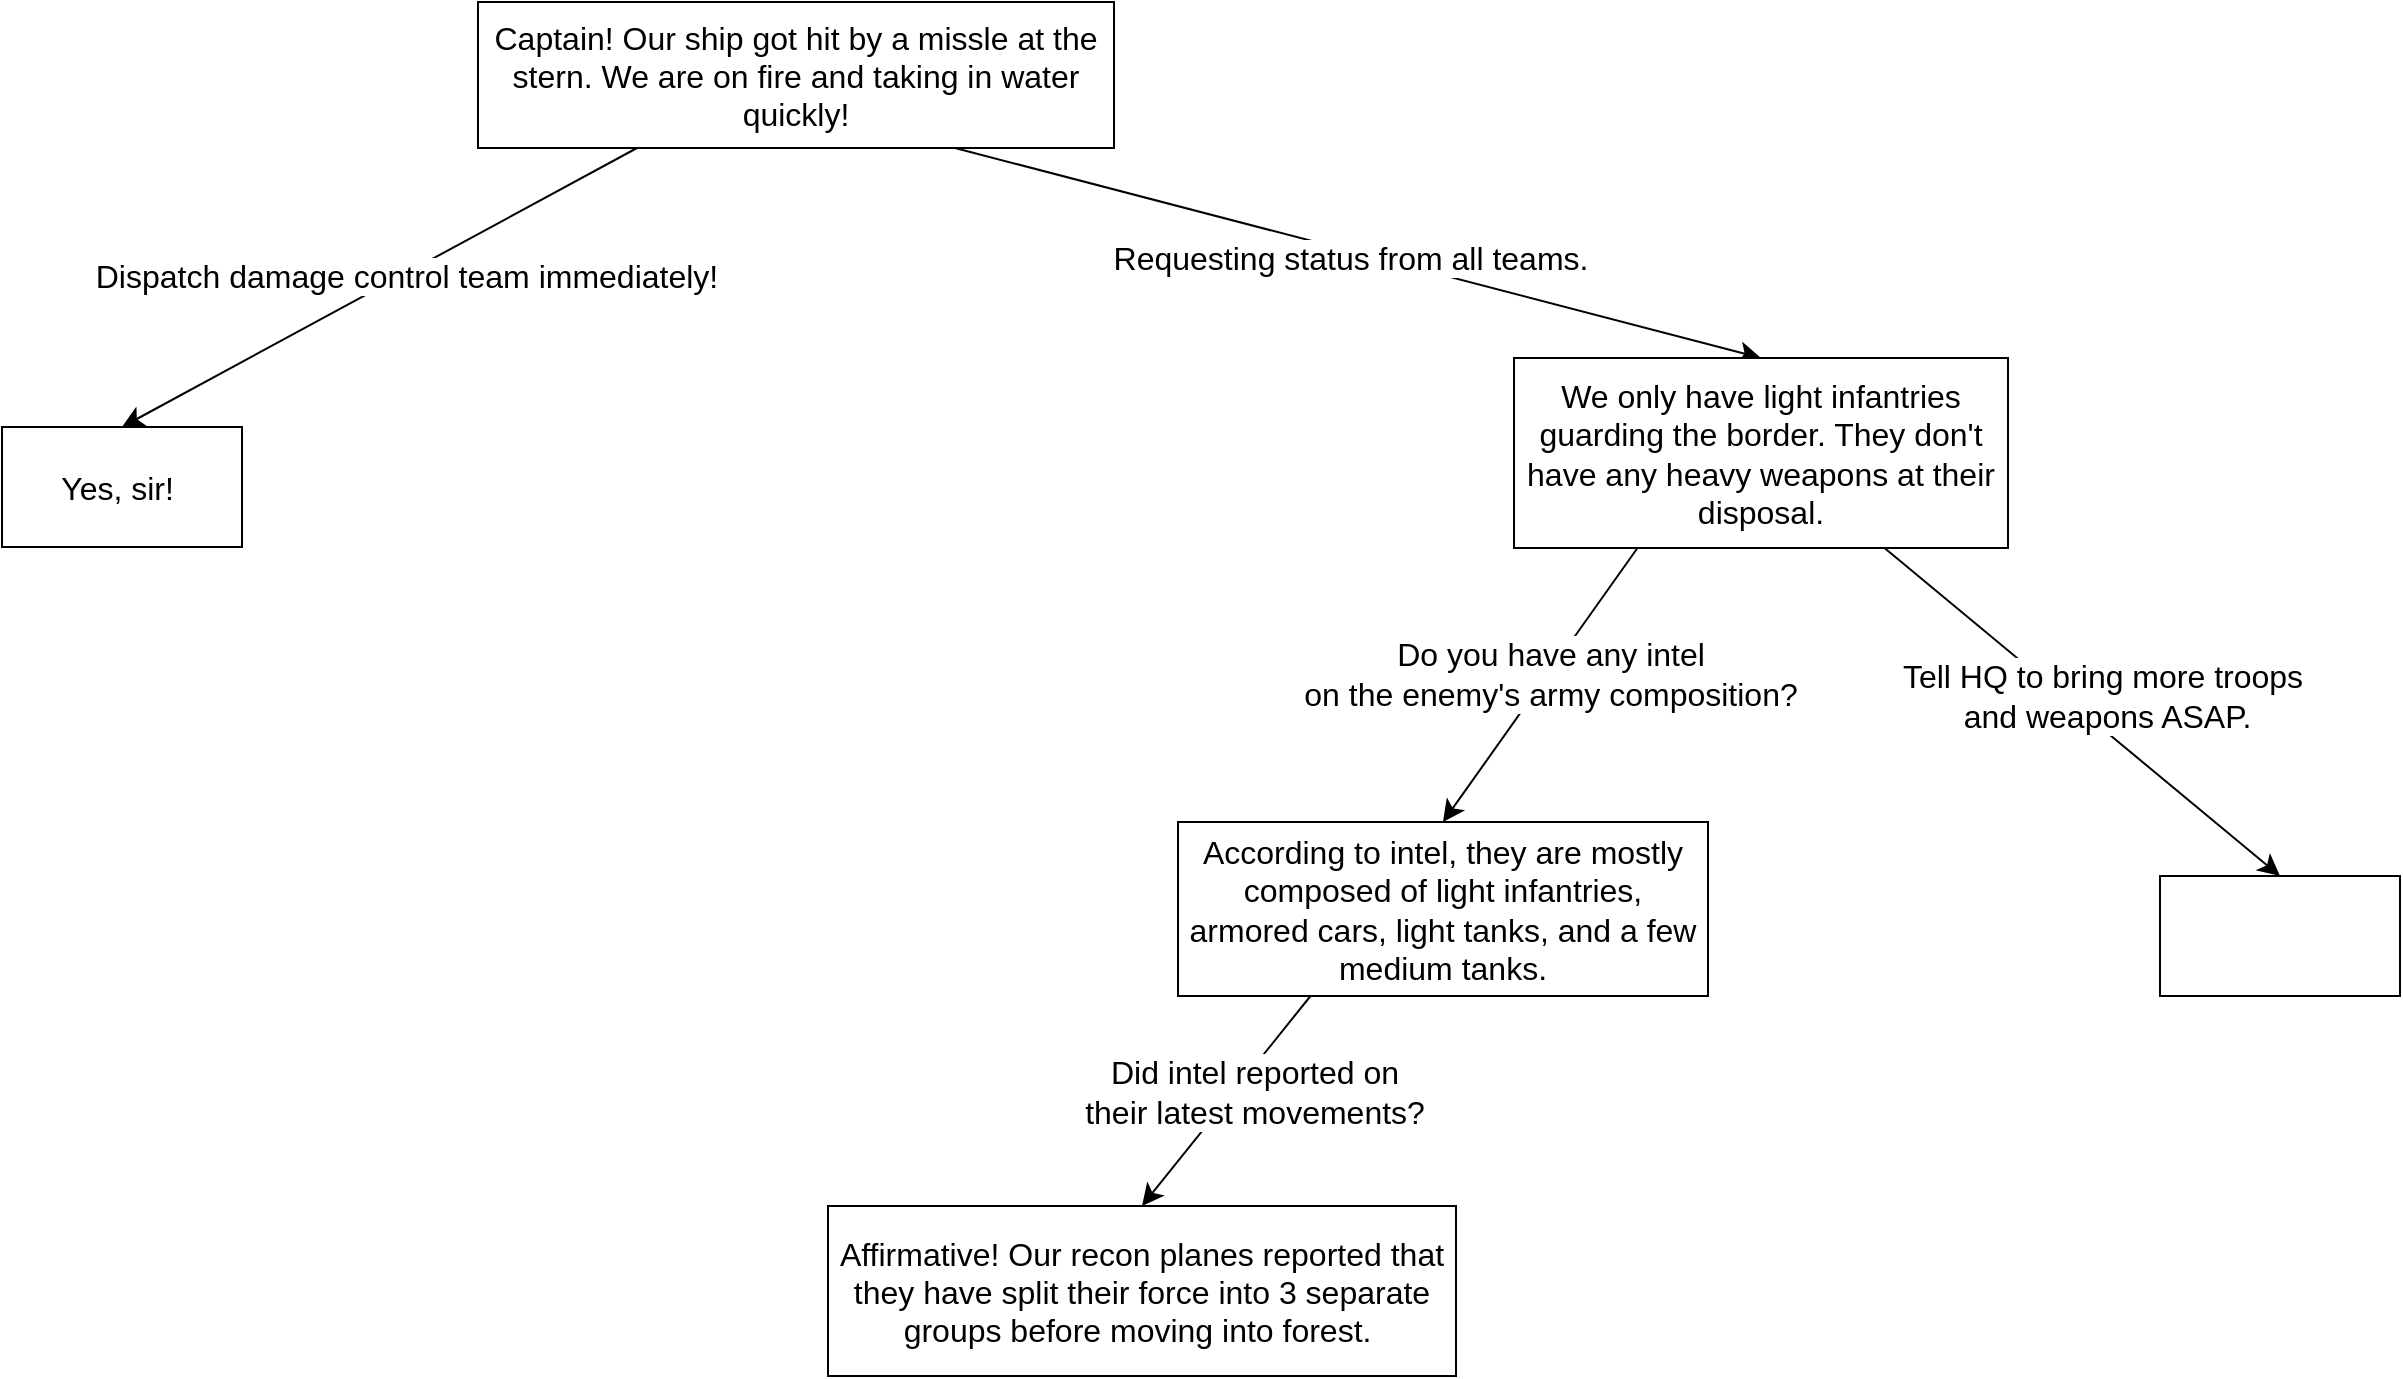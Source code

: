 <mxfile version="22.0.0" type="device">
  <diagram name="Page-1" id="2Cz8t8MNROx3FPMYZajf">
    <mxGraphModel dx="1434" dy="1334" grid="0" gridSize="10" guides="1" tooltips="1" connect="1" arrows="1" fold="1" page="0" pageScale="1" pageWidth="850" pageHeight="1100" math="0" shadow="0">
      <root>
        <mxCell id="0" />
        <mxCell id="1" parent="0" />
        <mxCell id="yWzTaKASnCqiQDcC6foj-15" value="Captain! Our ship got hit by a missle at the stern. We are on fire and taking in water quickly!" style="rounded=0;whiteSpace=wrap;html=1;fontSize=16;" parent="1" vertex="1">
          <mxGeometry x="244" y="-199" width="318" height="73" as="geometry" />
        </mxCell>
        <mxCell id="yWzTaKASnCqiQDcC6foj-16" value="Yes, sir!&amp;nbsp;" style="rounded=0;whiteSpace=wrap;html=1;fontSize=16;" parent="1" vertex="1">
          <mxGeometry x="6" y="13.5" width="120" height="60" as="geometry" />
        </mxCell>
        <mxCell id="yWzTaKASnCqiQDcC6foj-17" value="" style="endArrow=classic;html=1;rounded=0;fontSize=12;startSize=8;endSize=8;curved=1;exitX=0.25;exitY=1;exitDx=0;exitDy=0;entryX=0.5;entryY=0;entryDx=0;entryDy=0;" parent="1" source="yWzTaKASnCqiQDcC6foj-15" target="yWzTaKASnCqiQDcC6foj-16" edge="1">
          <mxGeometry width="50" height="50" relative="1" as="geometry">
            <mxPoint x="191" y="-52" as="sourcePoint" />
            <mxPoint x="241" y="-102" as="targetPoint" />
          </mxGeometry>
        </mxCell>
        <mxCell id="yWzTaKASnCqiQDcC6foj-21" value="Dispatch damage control team immediately!" style="edgeLabel;html=1;align=center;verticalAlign=middle;resizable=0;points=[];fontSize=16;" parent="yWzTaKASnCqiQDcC6foj-17" vertex="1" connectable="0">
          <mxGeometry x="0.019" y="1" relative="1" as="geometry">
            <mxPoint x="15" y="-8" as="offset" />
          </mxGeometry>
        </mxCell>
        <mxCell id="yWzTaKASnCqiQDcC6foj-18" value="" style="endArrow=classic;html=1;rounded=0;fontSize=12;startSize=8;endSize=8;curved=1;exitX=0.75;exitY=1;exitDx=0;exitDy=0;entryX=0.5;entryY=0;entryDx=0;entryDy=0;" parent="1" source="yWzTaKASnCqiQDcC6foj-15" target="yWzTaKASnCqiQDcC6foj-19" edge="1">
          <mxGeometry width="50" height="50" relative="1" as="geometry">
            <mxPoint x="693" y="49" as="sourcePoint" />
            <mxPoint x="743" y="-1" as="targetPoint" />
          </mxGeometry>
        </mxCell>
        <mxCell id="yWzTaKASnCqiQDcC6foj-20" value="Requesting status from all teams." style="edgeLabel;html=1;align=center;verticalAlign=middle;resizable=0;points=[];fontSize=16;" parent="yWzTaKASnCqiQDcC6foj-18" vertex="1" connectable="0">
          <mxGeometry x="-0.068" relative="1" as="geometry">
            <mxPoint x="10" y="6" as="offset" />
          </mxGeometry>
        </mxCell>
        <mxCell id="yWzTaKASnCqiQDcC6foj-19" value="We only have light infantries guarding the border. They don&#39;t have any heavy weapons at their disposal." style="rounded=0;whiteSpace=wrap;html=1;fontSize=16;" parent="1" vertex="1">
          <mxGeometry x="762" y="-21" width="247" height="95" as="geometry" />
        </mxCell>
        <mxCell id="yWzTaKASnCqiQDcC6foj-22" value="According to intel, they are mostly composed of light infantries, armored cars, light tanks, and a few medium tanks." style="rounded=0;whiteSpace=wrap;html=1;fontSize=16;" parent="1" vertex="1">
          <mxGeometry x="594" y="211" width="265" height="87" as="geometry" />
        </mxCell>
        <mxCell id="yWzTaKASnCqiQDcC6foj-23" value="" style="endArrow=classic;html=1;rounded=0;fontSize=12;startSize=8;endSize=8;curved=1;exitX=0.25;exitY=1;exitDx=0;exitDy=0;entryX=0.5;entryY=0;entryDx=0;entryDy=0;" parent="1" source="yWzTaKASnCqiQDcC6foj-19" target="yWzTaKASnCqiQDcC6foj-22" edge="1">
          <mxGeometry width="50" height="50" relative="1" as="geometry">
            <mxPoint x="638" y="200" as="sourcePoint" />
            <mxPoint x="688" y="150" as="targetPoint" />
          </mxGeometry>
        </mxCell>
        <mxCell id="yWzTaKASnCqiQDcC6foj-24" value="Do you have any intel &lt;br&gt;on the enemy&#39;s army composition?" style="edgeLabel;html=1;align=center;verticalAlign=middle;resizable=0;points=[];fontSize=16;" parent="yWzTaKASnCqiQDcC6foj-23" vertex="1" connectable="0">
          <mxGeometry x="-0.155" y="2" relative="1" as="geometry">
            <mxPoint x="-5" y="4" as="offset" />
          </mxGeometry>
        </mxCell>
        <mxCell id="yWzTaKASnCqiQDcC6foj-25" value="" style="rounded=0;whiteSpace=wrap;html=1;fontSize=16;" parent="1" vertex="1">
          <mxGeometry x="1085" y="238" width="120" height="60" as="geometry" />
        </mxCell>
        <mxCell id="yWzTaKASnCqiQDcC6foj-26" value="" style="endArrow=classic;html=1;rounded=0;fontSize=12;startSize=8;endSize=8;curved=1;exitX=0.75;exitY=1;exitDx=0;exitDy=0;entryX=0.5;entryY=0;entryDx=0;entryDy=0;" parent="1" source="yWzTaKASnCqiQDcC6foj-19" target="yWzTaKASnCqiQDcC6foj-25" edge="1">
          <mxGeometry width="50" height="50" relative="1" as="geometry">
            <mxPoint x="1051" y="158" as="sourcePoint" />
            <mxPoint x="1101" y="108" as="targetPoint" />
          </mxGeometry>
        </mxCell>
        <mxCell id="yWzTaKASnCqiQDcC6foj-27" value="Tell HQ to bring more troops&lt;br&gt;&amp;nbsp;and weapons ASAP." style="edgeLabel;html=1;align=center;verticalAlign=middle;resizable=0;points=[];fontSize=16;" parent="yWzTaKASnCqiQDcC6foj-26" vertex="1" connectable="0">
          <mxGeometry x="0.053" y="1" relative="1" as="geometry">
            <mxPoint x="4" y="-12" as="offset" />
          </mxGeometry>
        </mxCell>
        <mxCell id="yWzTaKASnCqiQDcC6foj-28" value="" style="endArrow=classic;html=1;rounded=0;fontSize=12;startSize=8;endSize=8;curved=1;exitX=0.25;exitY=1;exitDx=0;exitDy=0;entryX=0.5;entryY=0;entryDx=0;entryDy=0;" parent="1" source="yWzTaKASnCqiQDcC6foj-22" target="yWzTaKASnCqiQDcC6foj-29" edge="1">
          <mxGeometry width="50" height="50" relative="1" as="geometry">
            <mxPoint x="851" y="384" as="sourcePoint" />
            <mxPoint x="637" y="437" as="targetPoint" />
          </mxGeometry>
        </mxCell>
        <mxCell id="yWzTaKASnCqiQDcC6foj-30" value="Did intel reported on &lt;br&gt;their latest movements?" style="edgeLabel;html=1;align=center;verticalAlign=middle;resizable=0;points=[];fontSize=16;" parent="yWzTaKASnCqiQDcC6foj-28" vertex="1" connectable="0">
          <mxGeometry x="-0.253" y="-1" relative="1" as="geometry">
            <mxPoint x="4" y="9" as="offset" />
          </mxGeometry>
        </mxCell>
        <mxCell id="yWzTaKASnCqiQDcC6foj-29" value="Affirmative! Our recon planes reported that they have split their force into 3 separate groups before moving into forest.&amp;nbsp;" style="rounded=0;whiteSpace=wrap;html=1;fontSize=16;" parent="1" vertex="1">
          <mxGeometry x="419" y="403" width="314" height="85" as="geometry" />
        </mxCell>
      </root>
    </mxGraphModel>
  </diagram>
</mxfile>
